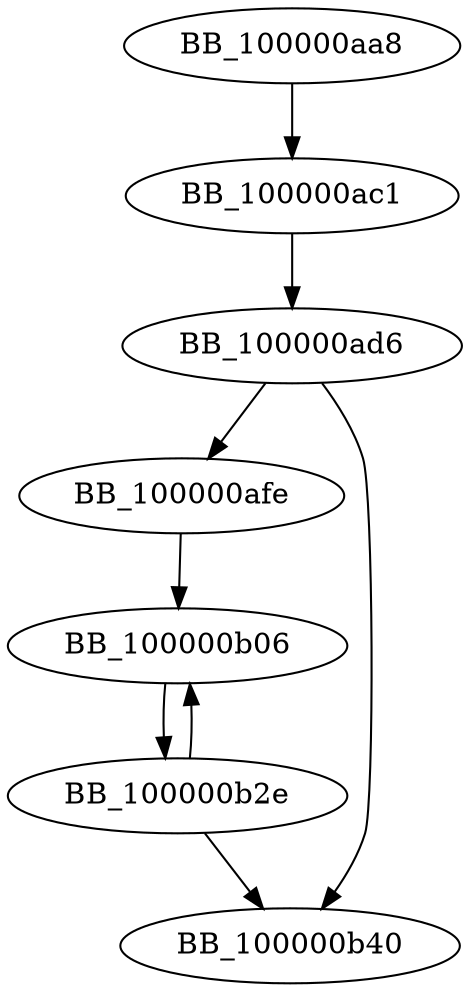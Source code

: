 DiGraph __Z13stringFromHexPcRi{
BB_100000aa8->BB_100000ac1
BB_100000ac1->BB_100000ad6
BB_100000ad6->BB_100000afe
BB_100000ad6->BB_100000b40
BB_100000afe->BB_100000b06
BB_100000b06->BB_100000b2e
BB_100000b2e->BB_100000b06
BB_100000b2e->BB_100000b40
}
